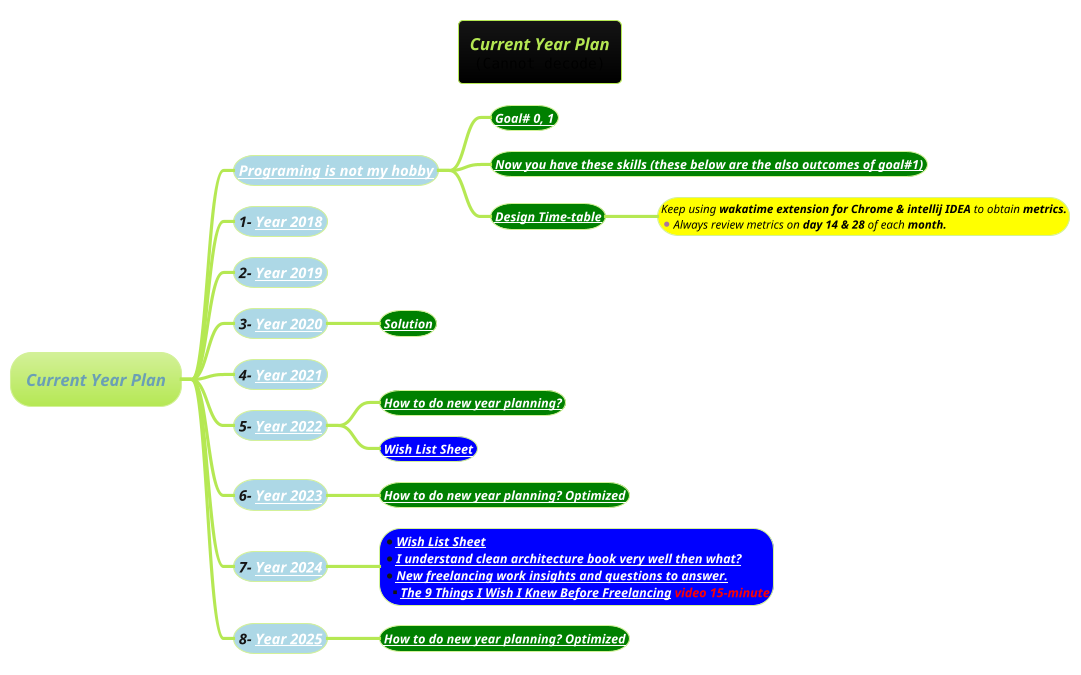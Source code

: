 @startmindmap
title = <i><size:12>Current Year Plan \n<img:images/img_828.png>
!theme hacker

* <i>Current Year Plan
**[#lightblue] <i>[[docs/3-programming-languages/Venkat-Subramaniam/images/img_813.png Programing is not my hobby]]
***[#green] <b><i>[[docs/3-programming-languages/Venkat-Subramaniam/images/img_814.png Goal# 0, 1]]
***[#green] <b><i>[[docs/3-programming-languages/Venkat-Subramaniam/images/img_815.png Now you have these skills (these below are the also outcomes of goal#1)]]
***[#green] <b><i>[[docs/3-programming-languages/Venkat-Subramaniam/images/img_816.png Design Time-table]]
****[#yellow]:<color #black><i>Keep using **wakatime extension for Chrome & intellij IDEA** to obtain <b>metrics.
*<color #black><i>Always review metrics on **day 14 & 28** of each <b>month.;

**[#lightblue] <i>1- [[docs/3-programming-languages/Venkat-Subramaniam/images/img_817.png Year 2018]]
**[#lightblue] <i>2- [[docs/3-programming-languages/Venkat-Subramaniam/images/img_818.png Year 2019]]
**[#lightblue] <i>3- [[docs/3-programming-languages/Venkat-Subramaniam/images/img_819.png Year 2020]]
***[#green] <b><i>[[docs/3-programming-languages/Venkat-Subramaniam/images/img_820.png Solution]]
**[#lightblue] <i>4- [[docs/3-programming-languages/Venkat-Subramaniam/images/img_821.png Year 2021]]
**[#lightblue] <i>5- [[docs/3-programming-languages/Venkat-Subramaniam/images/img_822.png Year 2022]]
***[#green] <b><i>[[docs/3-programming-languages/Venkat-Subramaniam/images/img_823.png How to do new year planning?]]
***[#blue] <b><i>[[docs/3-programming-languages/Venkat-Subramaniam/images/img_0825.png Wish List Sheet]]
**[#lightblue] <i>6- [[docs/3-programming-languages/Venkat-Subramaniam/images/img_824.png Year 2023]]
***[#green] <b><i>[[docs/3-programming-languages/Venkat-Subramaniam/images/img_825.png How to do new year planning? Optimized]]
**[#lightblue] <i>7- [[docs/3-programming-languages/Venkat-Subramaniam/images/img_826.png Year 2024]]
***[#blue]:*<b><i>[[docs/3-programming-languages/Venkat-Subramaniam/images/img_0825.png Wish List Sheet]]
*<b><i>[[docs/3-programming-languages/Venkat-Subramaniam/images/img_0825.png I understand clean architecture book very well then what?]]
*<b><i>[[docs/3-programming-languages/Venkat-Subramaniam/images/img_937.png New freelancing work insights and questions to answer.]]
**<b><i>[[https://www.youtube.com/watch?v=lsIuK0cMLvY The 9 Things I Wish I Knew Before Freelancing]] <color #red>video 15-minute;
**[#lightblue] <i>8- [[docs/3-programming-languages/Venkat-Subramaniam/images/img_00826.png Year 2025]]
***[#green] <b><i>[[docs/3-programming-languages/Venkat-Subramaniam/images/img_825.png How to do new year planning? Optimized]]

@endmindmap
